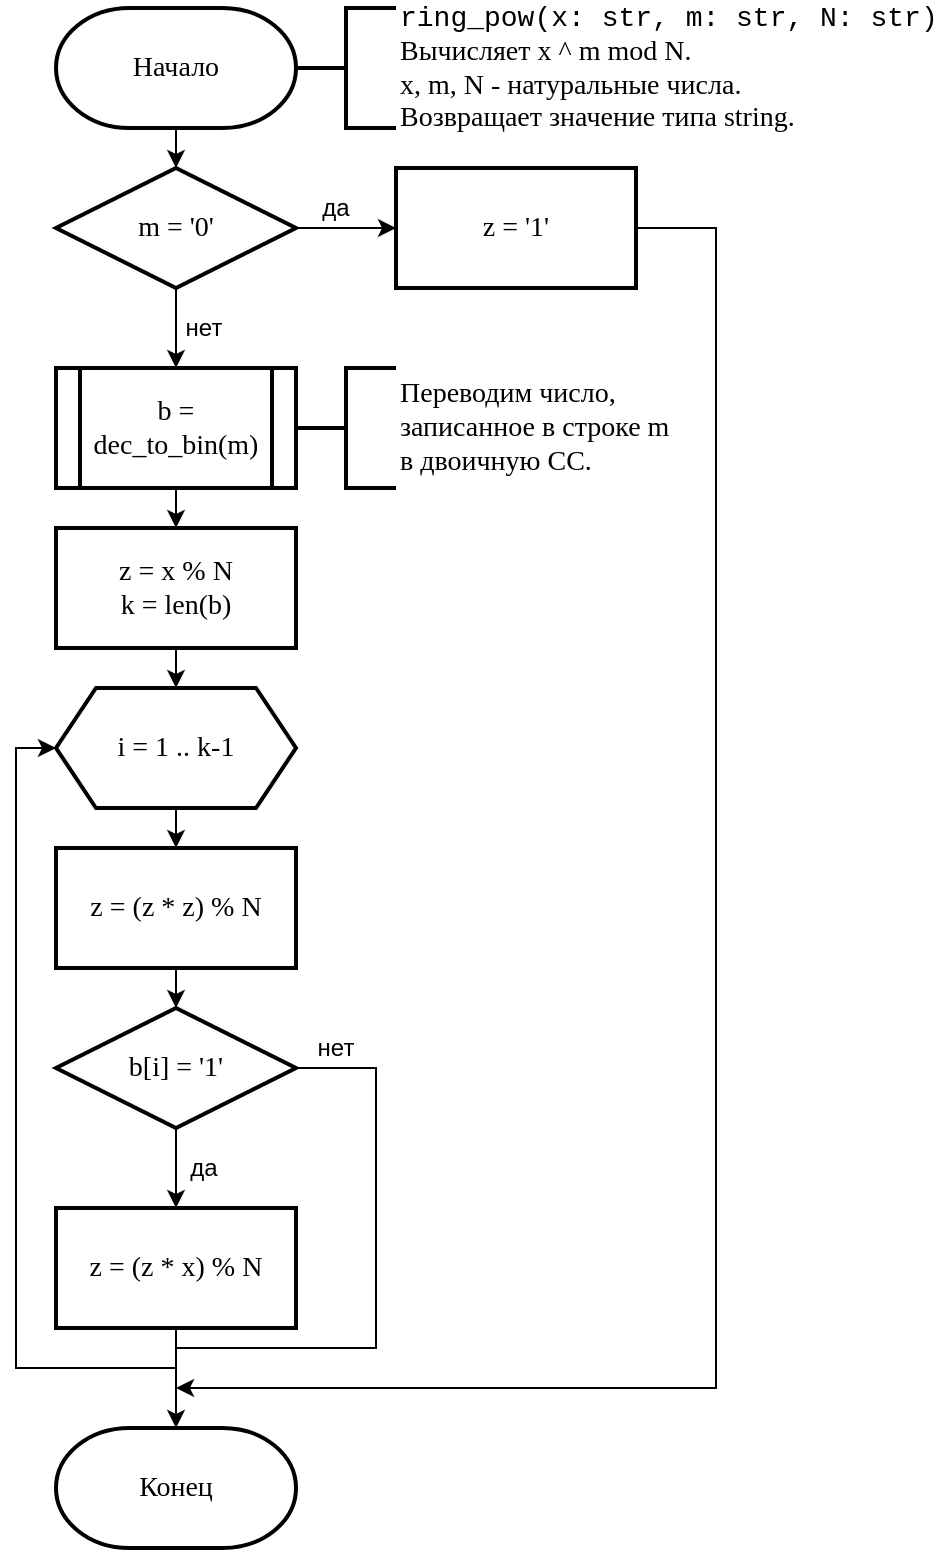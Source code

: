 <mxfile version="14.4.5"><diagram id="MlSowE7N2zOFGr-4BrM5" name="Page-1"><mxGraphModel dx="1422" dy="773" grid="1" gridSize="10" guides="1" tooltips="1" connect="1" arrows="1" fold="1" page="1" pageScale="1" pageWidth="827" pageHeight="1169" math="0" shadow="0"><root><mxCell id="0"/><mxCell id="1" parent="0"/><mxCell id="T-VkvvwlvgEf-x6tDr_E-10" style="edgeStyle=orthogonalEdgeStyle;rounded=0;orthogonalLoop=1;jettySize=auto;html=1;exitX=0.5;exitY=1;exitDx=0;exitDy=0;exitPerimeter=0;entryX=0.5;entryY=0;entryDx=0;entryDy=0;entryPerimeter=0;" parent="1" source="eOUjjm0YNrlzB128Bgmo-1" target="T-VkvvwlvgEf-x6tDr_E-4" edge="1"><mxGeometry relative="1" as="geometry"/></mxCell><mxCell id="eOUjjm0YNrlzB128Bgmo-1" value="Начало" style="strokeWidth=2;html=1;shape=mxgraph.flowchart.terminator;whiteSpace=wrap;fontSize=14;fontFamily=Times New Roman;" parent="1" vertex="1"><mxGeometry x="60" y="40" width="120" height="60" as="geometry"/></mxCell><mxCell id="eOUjjm0YNrlzB128Bgmo-4" value="&lt;div&gt;&lt;font face=&quot;Courier New&quot;&gt;ring_pow(x: str, m: str, N: str)&lt;/font&gt;&lt;/div&gt;&lt;div&gt;Вычисляет x ^ m mod N.&lt;br&gt;&lt;/div&gt;&lt;div&gt;x, m, N - натуральные числа.&lt;br&gt;&lt;/div&gt;&lt;div&gt;Возвращает значение типа string.&lt;br&gt;&lt;/div&gt;" style="strokeWidth=2;html=1;shape=mxgraph.flowchart.annotation_2;align=left;labelPosition=right;pointerEvents=1;fontFamily=Times New Roman;fontSize=14;" parent="1" vertex="1"><mxGeometry x="180" y="40" width="50" height="60" as="geometry"/></mxCell><mxCell id="T-VkvvwlvgEf-x6tDr_E-2" value="" style="edgeStyle=orthogonalEdgeStyle;rounded=0;orthogonalLoop=1;jettySize=auto;html=1;exitX=0.5;exitY=1;exitDx=0;exitDy=0;exitPerimeter=0;entryX=0.5;entryY=0;entryDx=0;entryDy=0;fontFamily=Times New Roman;fontSize=14;" parent="1" source="T-VkvvwlvgEf-x6tDr_E-4" edge="1"><mxGeometry relative="1" as="geometry"><mxPoint x="120" y="220" as="targetPoint"/></mxGeometry></mxCell><mxCell id="T-VkvvwlvgEf-x6tDr_E-3" value="&lt;div&gt;&lt;br&gt;&lt;/div&gt;" style="edgeStyle=orthogonalEdgeStyle;rounded=0;orthogonalLoop=1;jettySize=auto;html=1;exitX=1;exitY=0.5;exitDx=0;exitDy=0;exitPerimeter=0;entryX=0;entryY=0.5;entryDx=0;entryDy=0;fontFamily=Times New Roman;fontSize=14;" parent="1" source="T-VkvvwlvgEf-x6tDr_E-4" target="T-VkvvwlvgEf-x6tDr_E-7" edge="1"><mxGeometry relative="1" as="geometry"/></mxCell><mxCell id="T-VkvvwlvgEf-x6tDr_E-4" value="m = '0'" style="strokeWidth=2;html=1;shape=mxgraph.flowchart.decision;whiteSpace=wrap;rounded=0;fontFamily=Times New Roman;fontSize=14;" parent="1" vertex="1"><mxGeometry x="60" y="120" width="120" height="60" as="geometry"/></mxCell><mxCell id="T-VkvvwlvgEf-x6tDr_E-14" style="edgeStyle=orthogonalEdgeStyle;rounded=0;orthogonalLoop=1;jettySize=auto;html=1;exitX=1;exitY=0.5;exitDx=0;exitDy=0;" parent="1" source="T-VkvvwlvgEf-x6tDr_E-7" edge="1"><mxGeometry relative="1" as="geometry"><mxPoint x="120" y="730" as="targetPoint"/><Array as="points"><mxPoint x="390" y="150"/><mxPoint x="390" y="730"/></Array></mxGeometry></mxCell><mxCell id="T-VkvvwlvgEf-x6tDr_E-7" value="z = '1'" style="rounded=0;whiteSpace=wrap;html=1;absoluteArcSize=1;arcSize=14;strokeWidth=2;fontFamily=Times New Roman;fontSize=14;" parent="1" vertex="1"><mxGeometry x="230" y="120" width="120" height="60" as="geometry"/></mxCell><mxCell id="T-VkvvwlvgEf-x6tDr_E-8" value="нет" style="text;html=1;strokeColor=none;fillColor=none;align=center;verticalAlign=middle;whiteSpace=wrap;rounded=0;" parent="1" vertex="1"><mxGeometry x="124" y="190" width="20" height="20" as="geometry"/></mxCell><mxCell id="T-VkvvwlvgEf-x6tDr_E-9" value="да" style="text;html=1;strokeColor=none;fillColor=none;align=center;verticalAlign=middle;whiteSpace=wrap;rounded=0;" parent="1" vertex="1"><mxGeometry x="190" y="130" width="20" height="20" as="geometry"/></mxCell><mxCell id="T-VkvvwlvgEf-x6tDr_E-17" style="edgeStyle=orthogonalEdgeStyle;rounded=0;orthogonalLoop=1;jettySize=auto;html=1;exitX=0.5;exitY=1;exitDx=0;exitDy=0;entryX=0.5;entryY=0;entryDx=0;entryDy=0;" parent="1" source="T-VkvvwlvgEf-x6tDr_E-13" target="T-VkvvwlvgEf-x6tDr_E-16" edge="1"><mxGeometry relative="1" as="geometry"/></mxCell><mxCell id="T-VkvvwlvgEf-x6tDr_E-13" value="b = dec_to_bin(m)" style="shape=process;whiteSpace=wrap;html=1;backgroundOutline=1;rounded=0;strokeWidth=2;fontFamily=Times New Roman;fontSize=14;" parent="1" vertex="1"><mxGeometry x="60" y="220" width="120" height="60" as="geometry"/></mxCell><mxCell id="T-VkvvwlvgEf-x6tDr_E-15" value="&lt;div&gt;Переводим число,&lt;/div&gt;&lt;div&gt;записанное в строке m&lt;br&gt;&lt;/div&gt;&lt;div&gt;в двоичную СС.&lt;br&gt;&lt;/div&gt;" style="strokeWidth=2;html=1;shape=mxgraph.flowchart.annotation_2;align=left;labelPosition=right;pointerEvents=1;fontFamily=Times New Roman;fontSize=14;" parent="1" vertex="1"><mxGeometry x="180" y="220" width="50" height="60" as="geometry"/></mxCell><mxCell id="T-VkvvwlvgEf-x6tDr_E-19" style="edgeStyle=orthogonalEdgeStyle;rounded=0;orthogonalLoop=1;jettySize=auto;html=1;exitX=0.5;exitY=1;exitDx=0;exitDy=0;entryX=0.5;entryY=0;entryDx=0;entryDy=0;" parent="1" source="T-VkvvwlvgEf-x6tDr_E-16" target="T-VkvvwlvgEf-x6tDr_E-18" edge="1"><mxGeometry relative="1" as="geometry"/></mxCell><mxCell id="T-VkvvwlvgEf-x6tDr_E-16" value="&lt;div&gt;z = x % N&lt;br&gt;&lt;/div&gt;k = len(b)" style="rounded=0;whiteSpace=wrap;html=1;absoluteArcSize=1;arcSize=14;strokeWidth=2;fontFamily=Times New Roman;fontSize=14;" parent="1" vertex="1"><mxGeometry x="60" y="300" width="120" height="60" as="geometry"/></mxCell><mxCell id="T-VkvvwlvgEf-x6tDr_E-21" style="edgeStyle=orthogonalEdgeStyle;rounded=0;orthogonalLoop=1;jettySize=auto;html=1;exitX=0.5;exitY=1;exitDx=0;exitDy=0;entryX=0.5;entryY=0;entryDx=0;entryDy=0;" parent="1" source="T-VkvvwlvgEf-x6tDr_E-18" target="T-VkvvwlvgEf-x6tDr_E-20" edge="1"><mxGeometry relative="1" as="geometry"/></mxCell><mxCell id="T-VkvvwlvgEf-x6tDr_E-34" style="edgeStyle=orthogonalEdgeStyle;rounded=0;orthogonalLoop=1;jettySize=auto;html=1;exitX=0;exitY=0.5;exitDx=0;exitDy=0;endArrow=none;endFill=0;startArrow=classic;startFill=1;" parent="1" source="T-VkvvwlvgEf-x6tDr_E-18" edge="1"><mxGeometry relative="1" as="geometry"><mxPoint x="120" y="720" as="targetPoint"/><Array as="points"><mxPoint x="40" y="410"/><mxPoint x="40" y="720"/></Array></mxGeometry></mxCell><mxCell id="T-VkvvwlvgEf-x6tDr_E-18" value="i = 1 .. k-1" style="shape=hexagon;perimeter=hexagonPerimeter2;whiteSpace=wrap;html=1;fixedSize=1;fontFamily=Times New Roman;fontSize=14;strokeWidth=2;" parent="1" vertex="1"><mxGeometry x="60" y="380" width="120" height="60" as="geometry"/></mxCell><mxCell id="T-VkvvwlvgEf-x6tDr_E-20" value="&lt;div&gt;z = (z * z) % N&lt;br&gt;&lt;/div&gt;" style="rounded=0;whiteSpace=wrap;html=1;absoluteArcSize=1;arcSize=14;strokeWidth=2;fontFamily=Times New Roman;fontSize=14;" parent="1" vertex="1"><mxGeometry x="60" y="460" width="120" height="60" as="geometry"/></mxCell><mxCell id="T-VkvvwlvgEf-x6tDr_E-22" style="edgeStyle=orthogonalEdgeStyle;rounded=0;orthogonalLoop=1;jettySize=auto;html=1;exitX=0.5;exitY=1;exitDx=0;exitDy=0;entryX=0.5;entryY=0;entryDx=0;entryDy=0;entryPerimeter=0;endArrow=classic;endFill=1;fontFamily=Times New Roman;fontSize=14;" parent="1" target="T-VkvvwlvgEf-x6tDr_E-25" edge="1"><mxGeometry relative="1" as="geometry"><mxPoint x="120" y="520" as="sourcePoint"/></mxGeometry></mxCell><mxCell id="T-VkvvwlvgEf-x6tDr_E-23" value="" style="edgeStyle=orthogonalEdgeStyle;rounded=0;orthogonalLoop=1;jettySize=auto;html=1;exitX=0.5;exitY=1;exitDx=0;exitDy=0;exitPerimeter=0;entryX=0.5;entryY=0;entryDx=0;entryDy=0;fontFamily=Times New Roman;fontSize=14;" parent="1" source="T-VkvvwlvgEf-x6tDr_E-25" target="T-VkvvwlvgEf-x6tDr_E-26" edge="1"><mxGeometry relative="1" as="geometry"/></mxCell><mxCell id="T-VkvvwlvgEf-x6tDr_E-33" style="edgeStyle=orthogonalEdgeStyle;rounded=0;orthogonalLoop=1;jettySize=auto;html=1;exitX=1;exitY=0.5;exitDx=0;exitDy=0;exitPerimeter=0;endArrow=none;endFill=0;" parent="1" source="T-VkvvwlvgEf-x6tDr_E-25" edge="1"><mxGeometry relative="1" as="geometry"><mxPoint x="120" y="720" as="targetPoint"/><Array as="points"><mxPoint x="220" y="570"/><mxPoint x="220" y="710"/><mxPoint x="120" y="710"/></Array></mxGeometry></mxCell><mxCell id="T-VkvvwlvgEf-x6tDr_E-25" value="b[i] = '1'" style="strokeWidth=2;html=1;shape=mxgraph.flowchart.decision;whiteSpace=wrap;rounded=0;fontFamily=Times New Roman;fontSize=14;" parent="1" vertex="1"><mxGeometry x="60" y="540" width="120" height="60" as="geometry"/></mxCell><mxCell id="T-VkvvwlvgEf-x6tDr_E-32" style="edgeStyle=orthogonalEdgeStyle;rounded=0;orthogonalLoop=1;jettySize=auto;html=1;exitX=0.5;exitY=1;exitDx=0;exitDy=0;entryX=0.5;entryY=0;entryDx=0;entryDy=0;entryPerimeter=0;" parent="1" source="T-VkvvwlvgEf-x6tDr_E-26" target="T-VkvvwlvgEf-x6tDr_E-31" edge="1"><mxGeometry relative="1" as="geometry"/></mxCell><mxCell id="T-VkvvwlvgEf-x6tDr_E-26" value="z = (z * x) % N" style="rounded=0;whiteSpace=wrap;html=1;absoluteArcSize=1;arcSize=14;strokeWidth=2;fontFamily=Times New Roman;fontSize=14;" parent="1" vertex="1"><mxGeometry x="60" y="640" width="120" height="60" as="geometry"/></mxCell><mxCell id="T-VkvvwlvgEf-x6tDr_E-29" value="да" style="text;html=1;strokeColor=none;fillColor=none;align=center;verticalAlign=middle;whiteSpace=wrap;rounded=0;" parent="1" vertex="1"><mxGeometry x="124" y="610" width="20" height="20" as="geometry"/></mxCell><mxCell id="T-VkvvwlvgEf-x6tDr_E-30" value="нет" style="text;html=1;strokeColor=none;fillColor=none;align=center;verticalAlign=middle;whiteSpace=wrap;rounded=0;" parent="1" vertex="1"><mxGeometry x="190" y="550" width="20" height="20" as="geometry"/></mxCell><mxCell id="T-VkvvwlvgEf-x6tDr_E-31" value="Конец" style="strokeWidth=2;html=1;shape=mxgraph.flowchart.terminator;whiteSpace=wrap;fontSize=14;fontFamily=Times New Roman;" parent="1" vertex="1"><mxGeometry x="60" y="750" width="120" height="60" as="geometry"/></mxCell></root></mxGraphModel></diagram></mxfile>